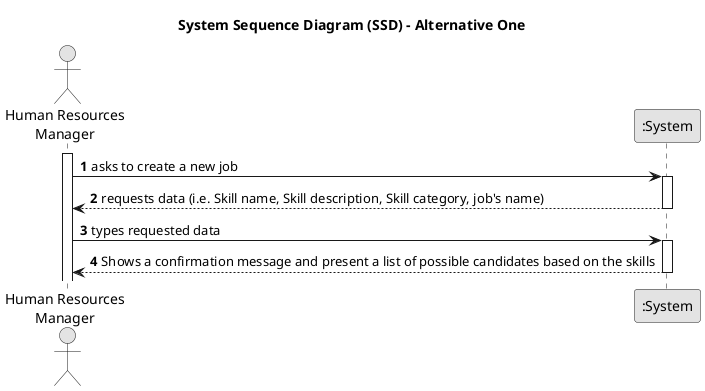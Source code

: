 @startuml
skinparam monochrome true
skinparam packageStyle rectangle
skinparam shadowing false

title System Sequence Diagram (SSD) - Alternative One

autonumber

actor "Human Resources\nManager" as Employee
participant ":System" as System

activate Employee

    Employee -> System : asks to create a new job
    activate System

        System --> Employee : requests data (i.e. Skill name, Skill description, Skill category, job's name)
    deactivate System

    Employee -> System : types requested data
    activate System

        System --> Employee : Shows a confirmation message and present a list of possible candidates based on the skills
    deactivate System



@enduml
